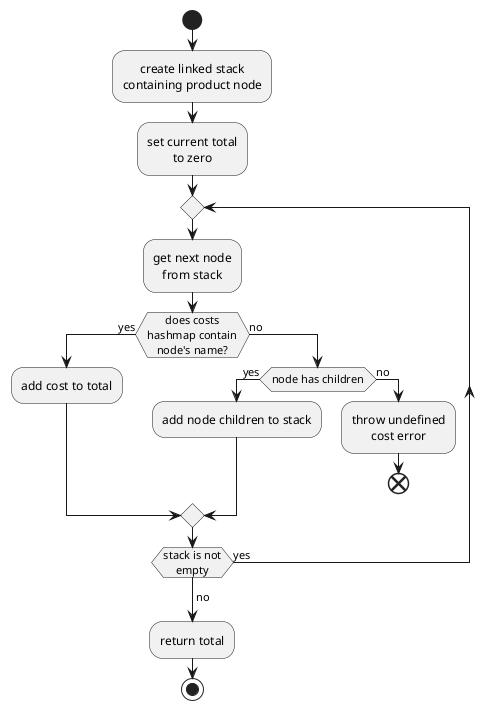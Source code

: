 @startuml
skinparam defaultTextAlignment center

start

:create linked stack
containing product node;

:set current total
to zero;

repeat
  :get next node
  from stack;

  if (does costs\nhashmap contain\nnode's name?) then (yes)
    :add cost to total;
  else (no)
    if (node has children) then (yes)
      :add node children to stack;
    else (no)
      :throw undefined
      cost error;
      end
    endif
  endif
repeat while (stack is not\nempty) is (yes)
->no;

:return total;

stop

@enduml

